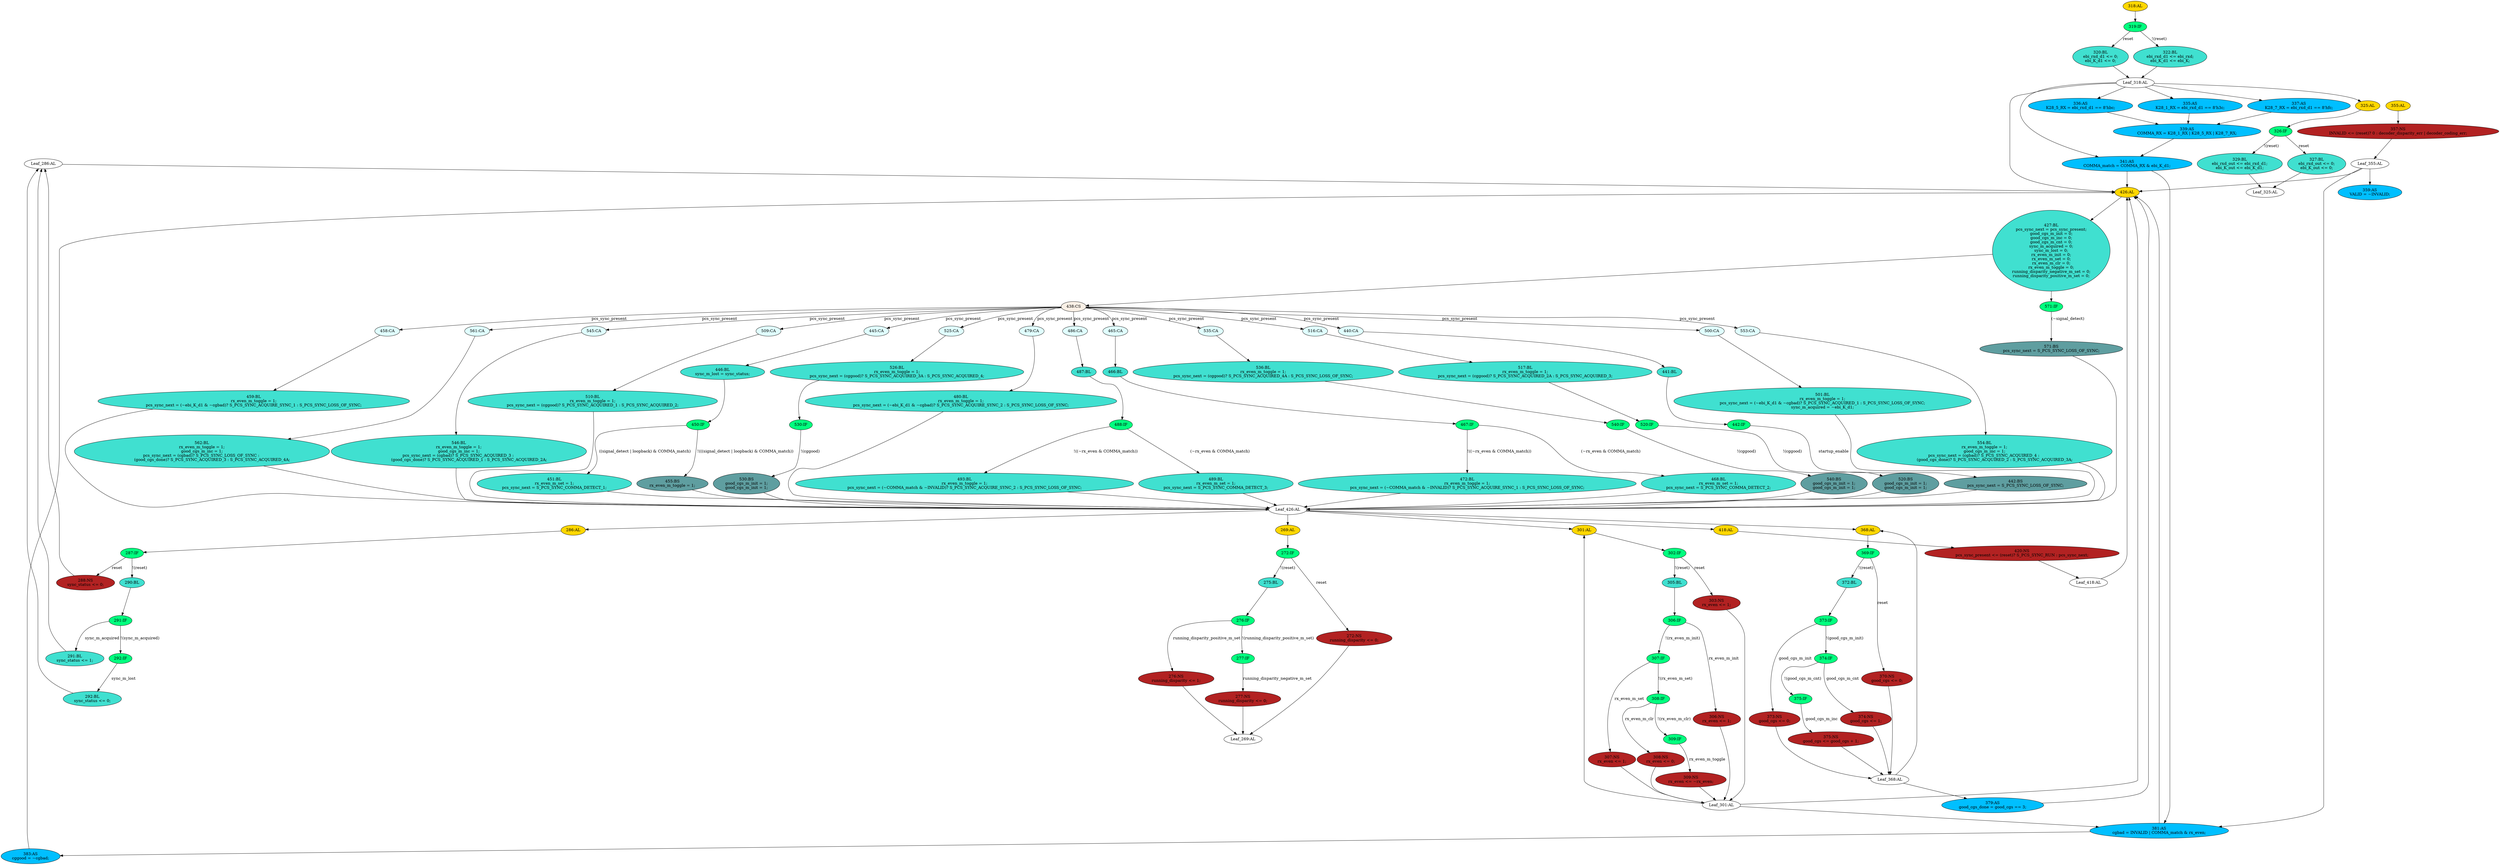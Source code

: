 strict digraph "compose( ,  )" {
	node [label="\N"];
	"Leaf_286:AL"	 [def_var="['sync_status']",
		label="Leaf_286:AL"];
	"426:AL"	 [ast="<pyverilog.vparser.ast.Always object at 0x7f271cffa110>",
		clk_sens=False,
		fillcolor=gold,
		label="426:AL",
		sens="['good_cgs_done', 'COMMA_match', 'S_PCS_SYNC_ACQUIRE_SYNC_2', 'S_PCS_SYNC_ACQUIRE_SYNC_1', 'cggood', 'sync_status', 'cgbad', 'S_\
PCS_SYNC_ACQUIRED_2', 'S_PCS_SYNC_ACQUIRED_3', 'INVALID', 'S_PCS_SYNC_ACQUIRED_4', 'pcs_sync_present', 'S_PCS_SYNC_ACQUIRED_2A', '\
S_PCS_SYNC_COMMA_DETECT_1', 'S_PCS_SYNC_COMMA_DETECT_2', 'S_PCS_SYNC_COMMA_DETECT_3', 'S_PCS_SYNC_ACQUIRED_1', 'S_PCS_SYNC_ACQUIRED_\
3A', 'S_PCS_SYNC_ACQUIRED_4A', 'S_PCS_SYNC_LOSS_OF_SYNC', 'ebi_K_d1']",
		statements="[]",
		style=filled,
		typ=Always,
		use_var="['good_cgs_done', 'cggood', 'sync_status', 'cgbad', 'rx_even', 'pcs_sync_present', 'S_PCS_SYNC_ACQUIRED_2A', 'ebi_K_d1', 'signal_\
detect', 'COMMA_match', 'S_PCS_SYNC_ACQUIRE_SYNC_2', 'S_PCS_SYNC_ACQUIRE_SYNC_1', 'loopback', 'startup_enable', 'INVALID', 'S_PCS_\
SYNC_ACQUIRED_3A', 'S_PCS_SYNC_LOSS_OF_SYNC', 'S_PCS_SYNC_ACQUIRED_4A', 'S_PCS_SYNC_COMMA_DETECT_1', 'S_PCS_SYNC_COMMA_DETECT_2', '\
S_PCS_SYNC_COMMA_DETECT_3', 'S_PCS_SYNC_ACQUIRED_1', 'S_PCS_SYNC_ACQUIRED_3', 'S_PCS_SYNC_ACQUIRED_2', 'S_PCS_SYNC_ACQUIRED_4']"];
	"Leaf_286:AL" -> "426:AL";
	"455:BS"	 [ast="<pyverilog.vparser.ast.BlockingSubstitution object at 0x7f271cff22d0>",
		fillcolor=cadetblue,
		label="455:BS
rx_even_m_toggle = 1;",
		statements="[<pyverilog.vparser.ast.BlockingSubstitution object at 0x7f271cff22d0>]",
		style=filled,
		typ=BlockingSubstitution];
	"Leaf_426:AL"	 [def_var="['rx_even_m_toggle', 'rx_even_m_clr', 'good_cgs_m_cnt', 'good_cgs_m_init', 'sync_m_lost', 'running_disparity_positive_m_set', 'good_\
cgs_m_inc', 'rx_even_m_set', 'pcs_sync_next', 'sync_m_acquired', 'rx_even_m_init', 'running_disparity_negative_m_set']",
		label="Leaf_426:AL"];
	"455:BS" -> "Leaf_426:AL"	 [cond="[]",
		lineno=None];
	"450:IF"	 [ast="<pyverilog.vparser.ast.IfStatement object at 0x7f271cff21d0>",
		fillcolor=springgreen,
		label="450:IF",
		statements="[]",
		style=filled,
		typ=IfStatement];
	"450:IF" -> "455:BS"	 [cond="['signal_detect', 'loopback', 'COMMA_match']",
		label="!(((signal_detect | loopback) & COMMA_match))",
		lineno=450];
	"451:BL"	 [ast="<pyverilog.vparser.ast.Block object at 0x7f271cffcf90>",
		fillcolor=turquoise,
		label="451:BL
rx_even_m_set = 1;
pcs_sync_next = S_PCS_SYNC_COMMA_DETECT_1;",
		statements="[<pyverilog.vparser.ast.BlockingSubstitution object at 0x7f271cffced0>, <pyverilog.vparser.ast.BlockingSubstitution object at 0x7f271cff2110>]",
		style=filled,
		typ=Block];
	"450:IF" -> "451:BL"	 [cond="['signal_detect', 'loopback', 'COMMA_match']",
		label="((signal_detect | loopback) & COMMA_match)",
		lineno=450];
	"287:IF"	 [ast="<pyverilog.vparser.ast.IfStatement object at 0x7f271d0502d0>",
		fillcolor=springgreen,
		label="287:IF",
		statements="[]",
		style=filled,
		typ=IfStatement];
	"288:NS"	 [ast="<pyverilog.vparser.ast.NonblockingSubstitution object at 0x7f271d050290>",
		fillcolor=firebrick,
		label="288:NS
sync_status <= 0;",
		statements="[<pyverilog.vparser.ast.NonblockingSubstitution object at 0x7f271d050290>]",
		style=filled,
		typ=NonblockingSubstitution];
	"287:IF" -> "288:NS"	 [cond="['reset']",
		label=reset,
		lineno=287];
	"290:BL"	 [ast="<pyverilog.vparser.ast.Block object at 0x7f271d050250>",
		fillcolor=turquoise,
		label="290:BL",
		statements="[]",
		style=filled,
		typ=Block];
	"287:IF" -> "290:BL"	 [cond="['reset']",
		label="!(reset)",
		lineno=287];
	"341:AS"	 [ast="<pyverilog.vparser.ast.Assign object at 0x7f271d42b110>",
		def_var="['COMMA_match']",
		fillcolor=deepskyblue,
		label="341:AS
COMMA_match = COMMA_RX & ebi_K_d1;",
		statements="[]",
		style=filled,
		typ=Assign,
		use_var="['COMMA_RX', 'ebi_K_d1']"];
	"381:AS"	 [ast="<pyverilog.vparser.ast.Assign object at 0x7f271d431990>",
		def_var="['cgbad']",
		fillcolor=deepskyblue,
		label="381:AS
cgbad = INVALID | COMMA_match & rx_even;",
		statements="[]",
		style=filled,
		typ=Assign,
		use_var="['INVALID', 'COMMA_match', 'rx_even']"];
	"341:AS" -> "381:AS";
	"341:AS" -> "426:AL";
	"479:CA"	 [ast="<pyverilog.vparser.ast.Case object at 0x7f271cffb490>",
		fillcolor=lightcyan,
		label="479:CA",
		statements="[]",
		style=filled,
		typ=Case];
	"480:BL"	 [ast="<pyverilog.vparser.ast.Block object at 0x7f271cffb750>",
		fillcolor=turquoise,
		label="480:BL
rx_even_m_toggle = 1;
pcs_sync_next = (~ebi_K_d1 & ~cgbad)? S_PCS_SYNC_ACQUIRE_SYNC_2 : S_PCS_SYNC_LOSS_OF_SYNC;",
		statements="[<pyverilog.vparser.ast.BlockingSubstitution object at 0x7f271cffb690>, <pyverilog.vparser.ast.BlockingSubstitution object at 0x7f271cffba50>]",
		style=filled,
		typ=Block];
	"479:CA" -> "480:BL"	 [cond="[]",
		lineno=None];
	"374:IF"	 [ast="<pyverilog.vparser.ast.IfStatement object at 0x7f271d431450>",
		fillcolor=springgreen,
		label="374:IF",
		statements="[]",
		style=filled,
		typ=IfStatement];
	"375:IF"	 [ast="<pyverilog.vparser.ast.IfStatement object at 0x7f271d431650>",
		fillcolor=springgreen,
		label="375:IF",
		statements="[]",
		style=filled,
		typ=IfStatement];
	"374:IF" -> "375:IF"	 [cond="['good_cgs_m_cnt']",
		label="!(good_cgs_m_cnt)",
		lineno=374];
	"374:NS"	 [ast="<pyverilog.vparser.ast.NonblockingSubstitution object at 0x7f271d431490>",
		fillcolor=firebrick,
		label="374:NS
good_cgs <= 1;",
		statements="[<pyverilog.vparser.ast.NonblockingSubstitution object at 0x7f271d431490>]",
		style=filled,
		typ=NonblockingSubstitution];
	"374:IF" -> "374:NS"	 [cond="['good_cgs_m_cnt']",
		label=good_cgs_m_cnt,
		lineno=374];
	"357:NS"	 [ast="<pyverilog.vparser.ast.NonblockingSubstitution object at 0x7f271d42b510>",
		fillcolor=firebrick,
		label="357:NS
INVALID <= (reset)? 0 : decoder_disparity_err | decoder_coding_err;",
		statements="[<pyverilog.vparser.ast.NonblockingSubstitution object at 0x7f271d42b510>]",
		style=filled,
		typ=NonblockingSubstitution];
	"Leaf_355:AL"	 [def_var="['INVALID']",
		label="Leaf_355:AL"];
	"357:NS" -> "Leaf_355:AL"	 [cond="[]",
		lineno=None];
	"465:CA"	 [ast="<pyverilog.vparser.ast.Case object at 0x7f271cff2950>",
		fillcolor=lightcyan,
		label="465:CA",
		statements="[]",
		style=filled,
		typ=Case];
	"466:BL"	 [ast="<pyverilog.vparser.ast.Block object at 0x7f271cff2990>",
		fillcolor=turquoise,
		label="466:BL",
		statements="[]",
		style=filled,
		typ=Block];
	"465:CA" -> "466:BL"	 [cond="[]",
		lineno=None];
	"307:NS"	 [ast="<pyverilog.vparser.ast.NonblockingSubstitution object at 0x7f271d055350>",
		fillcolor=firebrick,
		label="307:NS
rx_even <= 1;",
		statements="[<pyverilog.vparser.ast.NonblockingSubstitution object at 0x7f271d055350>]",
		style=filled,
		typ=NonblockingSubstitution];
	"Leaf_301:AL"	 [def_var="['rx_even']",
		label="Leaf_301:AL"];
	"307:NS" -> "Leaf_301:AL"	 [cond="[]",
		lineno=None];
	"535:CA"	 [ast="<pyverilog.vparser.ast.Case object at 0x7f271d0177d0>",
		fillcolor=lightcyan,
		label="535:CA",
		statements="[]",
		style=filled,
		typ=Case];
	"536:BL"	 [ast="<pyverilog.vparser.ast.Block object at 0x7f271d0179d0>",
		fillcolor=turquoise,
		label="536:BL
rx_even_m_toggle = 1;
pcs_sync_next = (cggood)? S_PCS_SYNC_ACQUIRED_4A : S_PCS_SYNC_LOSS_OF_SYNC;",
		statements="[<pyverilog.vparser.ast.BlockingSubstitution object at 0x7f271d017950>, <pyverilog.vparser.ast.BlockingSubstitution object at 0x7f271d017f10>]",
		style=filled,
		typ=Block];
	"535:CA" -> "536:BL"	 [cond="[]",
		lineno=None];
	"291:BL"	 [ast="<pyverilog.vparser.ast.Block object at 0x7f271d0504d0>",
		fillcolor=turquoise,
		label="291:BL
sync_status <= 1;",
		statements="[<pyverilog.vparser.ast.NonblockingSubstitution object at 0x7f271d0505d0>]",
		style=filled,
		typ=Block];
	"291:BL" -> "Leaf_286:AL"	 [cond="[]",
		lineno=None];
	"309:IF"	 [ast="<pyverilog.vparser.ast.IfStatement object at 0x7f271d0557d0>",
		fillcolor=springgreen,
		label="309:IF",
		statements="[]",
		style=filled,
		typ=IfStatement];
	"309:NS"	 [ast="<pyverilog.vparser.ast.NonblockingSubstitution object at 0x7f271d055910>",
		fillcolor=firebrick,
		label="309:NS
rx_even <= ~rx_even;",
		statements="[<pyverilog.vparser.ast.NonblockingSubstitution object at 0x7f271d055910>]",
		style=filled,
		typ=NonblockingSubstitution];
	"309:IF" -> "309:NS"	 [cond="['rx_even_m_toggle']",
		label=rx_even_m_toggle,
		lineno=309];
	"540:BS"	 [ast="<pyverilog.vparser.ast.BlockingSubstitution object at 0x7f271d017dd0>",
		fillcolor=cadetblue,
		label="540:BS
good_cgs_m_init = 1;
good_cgs_m_init = 1;",
		statements="[<pyverilog.vparser.ast.BlockingSubstitution object at 0x7f271d017dd0>, <pyverilog.vparser.ast.BlockingSubstitution object at 0x7f271d017dd0>]",
		style=filled,
		typ=BlockingSubstitution];
	"540:BS" -> "Leaf_426:AL"	 [cond="[]",
		lineno=None];
	"554:BL"	 [ast="<pyverilog.vparser.ast.Block object at 0x7f271d01ac50>",
		fillcolor=turquoise,
		label="554:BL
rx_even_m_toggle = 1;
good_cgs_m_inc = 1;
pcs_sync_next = (cgbad)? S_PCS_SYNC_ACQUIRED_4 : 
                (good_cgs_done)? \
S_PCS_SYNC_ACQUIRED_2 : S_PCS_SYNC_ACQUIRED_3A;",
		statements="[<pyverilog.vparser.ast.BlockingSubstitution object at 0x7f271d01aad0>, <pyverilog.vparser.ast.BlockingSubstitution object at 0x7f271d01ac90>, <\
pyverilog.vparser.ast.BlockingSubstitution object at 0x7f271d01af10>]",
		style=filled,
		typ=Block];
	"554:BL" -> "Leaf_426:AL"	 [cond="[]",
		lineno=None];
	"286:AL"	 [ast="<pyverilog.vparser.ast.Always object at 0x7f271d050150>",
		clk_sens=True,
		fillcolor=gold,
		label="286:AL",
		sens="['ck', 'reset']",
		statements="[]",
		style=filled,
		typ=Always,
		use_var="['reset', 'sync_m_acquired', 'sync_m_lost']"];
	"286:AL" -> "287:IF"	 [cond="[]",
		lineno=None];
	"308:NS"	 [ast="<pyverilog.vparser.ast.NonblockingSubstitution object at 0x7f271d055610>",
		fillcolor=firebrick,
		label="308:NS
rx_even <= 0;",
		statements="[<pyverilog.vparser.ast.NonblockingSubstitution object at 0x7f271d055610>]",
		style=filled,
		typ=NonblockingSubstitution];
	"308:NS" -> "Leaf_301:AL"	 [cond="[]",
		lineno=None];
	"375:NS"	 [ast="<pyverilog.vparser.ast.NonblockingSubstitution object at 0x7f271d4317d0>",
		fillcolor=firebrick,
		label="375:NS
good_cgs <= good_cgs + 1;",
		statements="[<pyverilog.vparser.ast.NonblockingSubstitution object at 0x7f271d4317d0>]",
		style=filled,
		typ=NonblockingSubstitution];
	"375:IF" -> "375:NS"	 [cond="['good_cgs_m_inc']",
		label=good_cgs_m_inc,
		lineno=375];
	"Leaf_301:AL" -> "381:AS";
	"301:AL"	 [ast="<pyverilog.vparser.ast.Always object at 0x7f271d050c10>",
		clk_sens=True,
		fillcolor=gold,
		label="301:AL",
		sens="['ck', 'reset']",
		statements="[]",
		style=filled,
		typ=Always,
		use_var="['reset', 'rx_even_m_toggle', 'rx_even_m_clr', 'rx_even_m_set', 'rx_even', 'rx_even_m_init']"];
	"Leaf_301:AL" -> "301:AL";
	"Leaf_301:AL" -> "426:AL";
	"305:BL"	 [ast="<pyverilog.vparser.ast.Block object at 0x7f271d050e10>",
		fillcolor=turquoise,
		label="305:BL",
		statements="[]",
		style=filled,
		typ=Block];
	"306:IF"	 [ast="<pyverilog.vparser.ast.IfStatement object at 0x7f271d055050>",
		fillcolor=springgreen,
		label="306:IF",
		statements="[]",
		style=filled,
		typ=IfStatement];
	"305:BL" -> "306:IF"	 [cond="[]",
		lineno=None];
	"335:AS"	 [ast="<pyverilog.vparser.ast.Assign object at 0x7f271d426950>",
		def_var="['K28_1_RX']",
		fillcolor=deepskyblue,
		label="335:AS
K28_1_RX = ebi_rxd_d1 == 8'h3c;",
		statements="[]",
		style=filled,
		typ=Assign,
		use_var="['ebi_rxd_d1']"];
	"339:AS"	 [ast="<pyverilog.vparser.ast.Assign object at 0x7f271d426e90>",
		def_var="['COMMA_RX']",
		fillcolor=deepskyblue,
		label="339:AS
COMMA_RX = K28_1_RX | K28_5_RX | K28_7_RX;",
		statements="[]",
		style=filled,
		typ=Assign,
		use_var="['K28_1_RX', 'K28_5_RX', 'K28_7_RX']"];
	"335:AS" -> "339:AS";
	"467:IF"	 [ast="<pyverilog.vparser.ast.IfStatement object at 0x7f271cff2e50>",
		fillcolor=springgreen,
		label="467:IF",
		statements="[]",
		style=filled,
		typ=IfStatement];
	"466:BL" -> "467:IF"	 [cond="[]",
		lineno=None];
	"379:AS"	 [ast="<pyverilog.vparser.ast.Assign object at 0x7f271d431510>",
		def_var="['good_cgs_done']",
		fillcolor=deepskyblue,
		label="379:AS
good_cgs_done = good_cgs == 3;",
		statements="[]",
		style=filled,
		typ=Assign,
		use_var="['good_cgs']"];
	"379:AS" -> "426:AL";
	"308:IF"	 [ast="<pyverilog.vparser.ast.IfStatement object at 0x7f271d0555d0>",
		fillcolor=springgreen,
		label="308:IF",
		statements="[]",
		style=filled,
		typ=IfStatement];
	"308:IF" -> "309:IF"	 [cond="['rx_even_m_clr']",
		label="!(rx_even_m_clr)",
		lineno=308];
	"308:IF" -> "308:NS"	 [cond="['rx_even_m_clr']",
		label=rx_even_m_clr,
		lineno=308];
	"501:BL"	 [ast="<pyverilog.vparser.ast.Block object at 0x7f271cfefd10>",
		fillcolor=turquoise,
		label="501:BL
rx_even_m_toggle = 1;
pcs_sync_next = (~ebi_K_d1 & ~cgbad)? S_PCS_SYNC_ACQUIRED_1 : S_PCS_SYNC_LOSS_OF_SYNC;
sync_m_acquired = ~\
ebi_K_d1;",
		statements="[<pyverilog.vparser.ast.BlockingSubstitution object at 0x7f271cfef910>, <pyverilog.vparser.ast.BlockingSubstitution object at 0x7f271cfefcd0>, <\
pyverilog.vparser.ast.BlockingSubstitution object at 0x7f271cfefed0>]",
		style=filled,
		typ=Block];
	"501:BL" -> "Leaf_426:AL"	 [cond="[]",
		lineno=None];
	"307:IF"	 [ast="<pyverilog.vparser.ast.IfStatement object at 0x7f271d055310>",
		fillcolor=springgreen,
		label="307:IF",
		statements="[]",
		style=filled,
		typ=IfStatement];
	"307:IF" -> "307:NS"	 [cond="['rx_even_m_set']",
		label=rx_even_m_set,
		lineno=307];
	"307:IF" -> "308:IF"	 [cond="['rx_even_m_set']",
		label="!(rx_even_m_set)",
		lineno=307];
	"516:CA"	 [ast="<pyverilog.vparser.ast.Case object at 0x7f271d005590>",
		fillcolor=lightcyan,
		label="516:CA",
		statements="[]",
		style=filled,
		typ=Case];
	"517:BL"	 [ast="<pyverilog.vparser.ast.Block object at 0x7f271d005790>",
		fillcolor=turquoise,
		label="517:BL
rx_even_m_toggle = 1;
pcs_sync_next = (cggood)? S_PCS_SYNC_ACQUIRED_2A : S_PCS_SYNC_ACQUIRED_3;",
		statements="[<pyverilog.vparser.ast.BlockingSubstitution object at 0x7f271d005710>, <pyverilog.vparser.ast.BlockingSubstitution object at 0x7f271d005cd0>]",
		style=filled,
		typ=Block];
	"516:CA" -> "517:BL"	 [cond="[]",
		lineno=None];
	"530:BS"	 [ast="<pyverilog.vparser.ast.BlockingSubstitution object at 0x7f271d0174d0>",
		fillcolor=cadetblue,
		label="530:BS
good_cgs_m_init = 1;
good_cgs_m_init = 1;",
		statements="[<pyverilog.vparser.ast.BlockingSubstitution object at 0x7f271d0174d0>, <pyverilog.vparser.ast.BlockingSubstitution object at 0x7f271d0174d0>]",
		style=filled,
		typ=BlockingSubstitution];
	"530:BS" -> "Leaf_426:AL"	 [cond="[]",
		lineno=None];
	"288:NS" -> "Leaf_286:AL"	 [cond="[]",
		lineno=None];
	"438:CS"	 [ast="<pyverilog.vparser.ast.CaseStatement object at 0x7f271d2fd150>",
		fillcolor=linen,
		label="438:CS",
		statements="[]",
		style=filled,
		typ=CaseStatement];
	"438:CS" -> "479:CA"	 [cond="['pcs_sync_present']",
		label=pcs_sync_present,
		lineno=438];
	"438:CS" -> "465:CA"	 [cond="['pcs_sync_present']",
		label=pcs_sync_present,
		lineno=438];
	"438:CS" -> "535:CA"	 [cond="['pcs_sync_present']",
		label=pcs_sync_present,
		lineno=438];
	"438:CS" -> "516:CA"	 [cond="['pcs_sync_present']",
		label=pcs_sync_present,
		lineno=438];
	"440:CA"	 [ast="<pyverilog.vparser.ast.Case object at 0x7f271cffc510>",
		fillcolor=lightcyan,
		label="440:CA",
		statements="[]",
		style=filled,
		typ=Case];
	"438:CS" -> "440:CA"	 [cond="['pcs_sync_present']",
		label=pcs_sync_present,
		lineno=438];
	"500:CA"	 [ast="<pyverilog.vparser.ast.Case object at 0x7f271cfef710>",
		fillcolor=lightcyan,
		label="500:CA",
		statements="[]",
		style=filled,
		typ=Case];
	"438:CS" -> "500:CA"	 [cond="['pcs_sync_present']",
		label=pcs_sync_present,
		lineno=438];
	"553:CA"	 [ast="<pyverilog.vparser.ast.Case object at 0x7f271d01a950>",
		fillcolor=lightcyan,
		label="553:CA",
		statements="[]",
		style=filled,
		typ=Case];
	"438:CS" -> "553:CA"	 [cond="['pcs_sync_present']",
		label=pcs_sync_present,
		lineno=438];
	"486:CA"	 [ast="<pyverilog.vparser.ast.Case object at 0x7f271cffbb90>",
		fillcolor=lightcyan,
		label="486:CA",
		statements="[]",
		style=filled,
		typ=Case];
	"438:CS" -> "486:CA"	 [cond="['pcs_sync_present']",
		label=pcs_sync_present,
		lineno=438];
	"458:CA"	 [ast="<pyverilog.vparser.ast.Case object at 0x7f271cff2290>",
		fillcolor=lightcyan,
		label="458:CA",
		statements="[]",
		style=filled,
		typ=Case];
	"438:CS" -> "458:CA"	 [cond="['pcs_sync_present']",
		label=pcs_sync_present,
		lineno=438];
	"561:CA"	 [ast="<pyverilog.vparser.ast.Case object at 0x7f271d2fd1d0>",
		fillcolor=lightcyan,
		label="561:CA",
		statements="[]",
		style=filled,
		typ=Case];
	"438:CS" -> "561:CA"	 [cond="['pcs_sync_present']",
		label=pcs_sync_present,
		lineno=438];
	"545:CA"	 [ast="<pyverilog.vparser.ast.Case object at 0x7f271d01a110>",
		fillcolor=lightcyan,
		label="545:CA",
		statements="[]",
		style=filled,
		typ=Case];
	"438:CS" -> "545:CA"	 [cond="['pcs_sync_present']",
		label=pcs_sync_present,
		lineno=438];
	"509:CA"	 [ast="<pyverilog.vparser.ast.Case object at 0x7f271cfeffd0>",
		fillcolor=lightcyan,
		label="509:CA",
		statements="[]",
		style=filled,
		typ=Case];
	"438:CS" -> "509:CA"	 [cond="['pcs_sync_present']",
		label=pcs_sync_present,
		lineno=438];
	"445:CA"	 [ast="<pyverilog.vparser.ast.Case object at 0x7f271cffc950>",
		fillcolor=lightcyan,
		label="445:CA",
		statements="[]",
		style=filled,
		typ=Case];
	"438:CS" -> "445:CA"	 [cond="['pcs_sync_present']",
		label=pcs_sync_present,
		lineno=438];
	"525:CA"	 [ast="<pyverilog.vparser.ast.Case object at 0x7f271d005e90>",
		fillcolor=lightcyan,
		label="525:CA",
		statements="[]",
		style=filled,
		typ=Case];
	"438:CS" -> "525:CA"	 [cond="['pcs_sync_present']",
		label=pcs_sync_present,
		lineno=438];
	"276:IF"	 [ast="<pyverilog.vparser.ast.IfStatement object at 0x7f271f1d4ad0>",
		fillcolor=springgreen,
		label="276:IF",
		statements="[]",
		style=filled,
		typ=IfStatement];
	"277:IF"	 [ast="<pyverilog.vparser.ast.IfStatement object at 0x7f271d724f50>",
		fillcolor=springgreen,
		label="277:IF",
		statements="[]",
		style=filled,
		typ=IfStatement];
	"276:IF" -> "277:IF"	 [cond="['running_disparity_positive_m_set']",
		label="!(running_disparity_positive_m_set)",
		lineno=276];
	"276:NS"	 [ast="<pyverilog.vparser.ast.NonblockingSubstitution object at 0x7f271f8a2f50>",
		fillcolor=firebrick,
		label="276:NS
running_disparity <= 1;",
		statements="[<pyverilog.vparser.ast.NonblockingSubstitution object at 0x7f271f8a2f50>]",
		style=filled,
		typ=NonblockingSubstitution];
	"276:IF" -> "276:NS"	 [cond="['running_disparity_positive_m_set']",
		label=running_disparity_positive_m_set,
		lineno=276];
	"292:IF"	 [ast="<pyverilog.vparser.ast.IfStatement object at 0x7f271d050710>",
		fillcolor=springgreen,
		label="292:IF",
		statements="[]",
		style=filled,
		typ=IfStatement];
	"292:BL"	 [ast="<pyverilog.vparser.ast.Block object at 0x7f271d050790>",
		fillcolor=turquoise,
		label="292:BL
sync_status <= 0;",
		statements="[<pyverilog.vparser.ast.NonblockingSubstitution object at 0x7f271d050890>]",
		style=filled,
		typ=Block];
	"292:IF" -> "292:BL"	 [cond="['sync_m_lost']",
		label=sync_m_lost,
		lineno=292];
	"Leaf_325:AL"	 [def_var="['ebi_K_out', 'ebi_rxd_out']",
		label="Leaf_325:AL"];
	"329:BL"	 [ast="<pyverilog.vparser.ast.Block object at 0x7f271d426690>",
		fillcolor=turquoise,
		label="329:BL
ebi_rxd_out <= ebi_rxd_d1;
ebi_K_out <= ebi_K_d1;",
		statements="[<pyverilog.vparser.ast.NonblockingSubstitution object at 0x7f271d4266d0>, <pyverilog.vparser.ast.NonblockingSubstitution object \
at 0x7f271d426810>]",
		style=filled,
		typ=Block];
	"329:BL" -> "Leaf_325:AL"	 [cond="[]",
		lineno=None];
	"320:BL"	 [ast="<pyverilog.vparser.ast.Block object at 0x7f271d055bd0>",
		fillcolor=turquoise,
		label="320:BL
ebi_rxd_d1 <= 0;
ebi_K_d1 <= 0;",
		statements="[<pyverilog.vparser.ast.NonblockingSubstitution object at 0x7f271d055c10>, <pyverilog.vparser.ast.NonblockingSubstitution object \
at 0x7f271d055d50>]",
		style=filled,
		typ=Block];
	"Leaf_318:AL"	 [def_var="['ebi_rxd_d1', 'ebi_K_d1']",
		label="Leaf_318:AL"];
	"320:BL" -> "Leaf_318:AL"	 [cond="[]",
		lineno=None];
	"441:BL"	 [ast="<pyverilog.vparser.ast.Block object at 0x7f271cffc4d0>",
		fillcolor=turquoise,
		label="441:BL",
		statements="[]",
		style=filled,
		typ=Block];
	"440:CA" -> "441:BL"	 [cond="[]",
		lineno=None];
	"562:BL"	 [ast="<pyverilog.vparser.ast.Block object at 0x7f271d2fd4d0>",
		fillcolor=turquoise,
		label="562:BL
rx_even_m_toggle = 1;
good_cgs_m_inc = 1;
pcs_sync_next = (cgbad)? S_PCS_SYNC_LOSS_OF_SYNC : 
                (good_cgs_done)? \
S_PCS_SYNC_ACQUIRED_3 : S_PCS_SYNC_ACQUIRED_4A;",
		statements="[<pyverilog.vparser.ast.BlockingSubstitution object at 0x7f271d2fd350>, <pyverilog.vparser.ast.BlockingSubstitution object at 0x7f271d2fd510>, <\
pyverilog.vparser.ast.BlockingSubstitution object at 0x7f271d2fd790>]",
		style=filled,
		typ=Block];
	"562:BL" -> "Leaf_426:AL"	 [cond="[]",
		lineno=None];
	"318:AL"	 [ast="<pyverilog.vparser.ast.Always object at 0x7f271d055a90>",
		clk_sens=True,
		fillcolor=gold,
		label="318:AL",
		sens="['ck', 'reset']",
		statements="[]",
		style=filled,
		typ=Always,
		use_var="['reset', 'ebi_K', 'ebi_rxd']"];
	"319:IF"	 [ast="<pyverilog.vparser.ast.IfStatement object at 0x7f271d055d10>",
		fillcolor=springgreen,
		label="319:IF",
		statements="[]",
		style=filled,
		typ=IfStatement];
	"318:AL" -> "319:IF"	 [cond="[]",
		lineno=None];
	"489:BL"	 [ast="<pyverilog.vparser.ast.Block object at 0x7f271cffbfd0>",
		fillcolor=turquoise,
		label="489:BL
rx_even_m_set = 1;
pcs_sync_next = S_PCS_SYNC_COMMA_DETECT_3;",
		statements="[<pyverilog.vparser.ast.BlockingSubstitution object at 0x7f271cffbf10>, <pyverilog.vparser.ast.BlockingSubstitution object at 0x7f271cfef150>]",
		style=filled,
		typ=Block];
	"489:BL" -> "Leaf_426:AL"	 [cond="[]",
		lineno=None];
	"442:IF"	 [ast="<pyverilog.vparser.ast.IfStatement object at 0x7f271cffc6d0>",
		fillcolor=springgreen,
		label="442:IF",
		statements="[]",
		style=filled,
		typ=IfStatement];
	"442:BS"	 [ast="<pyverilog.vparser.ast.BlockingSubstitution object at 0x7f271cffc810>",
		fillcolor=cadetblue,
		label="442:BS
pcs_sync_next = S_PCS_SYNC_LOSS_OF_SYNC;",
		statements="[<pyverilog.vparser.ast.BlockingSubstitution object at 0x7f271cffc810>]",
		style=filled,
		typ=BlockingSubstitution];
	"442:IF" -> "442:BS"	 [cond="['startup_enable']",
		label=startup_enable,
		lineno=442];
	"369:IF"	 [ast="<pyverilog.vparser.ast.IfStatement object at 0x7f271d42bed0>",
		fillcolor=springgreen,
		label="369:IF",
		statements="[]",
		style=filled,
		typ=IfStatement];
	"372:BL"	 [ast="<pyverilog.vparser.ast.Block object at 0x7f271d42bf50>",
		fillcolor=turquoise,
		label="372:BL",
		statements="[]",
		style=filled,
		typ=Block];
	"369:IF" -> "372:BL"	 [cond="['reset']",
		label="!(reset)",
		lineno=369];
	"370:NS"	 [ast="<pyverilog.vparser.ast.NonblockingSubstitution object at 0x7f271d42be90>",
		fillcolor=firebrick,
		label="370:NS
good_cgs <= 0;",
		statements="[<pyverilog.vparser.ast.NonblockingSubstitution object at 0x7f271d42be90>]",
		style=filled,
		typ=NonblockingSubstitution];
	"369:IF" -> "370:NS"	 [cond="['reset']",
		label=reset,
		lineno=369];
	"337:AS"	 [ast="<pyverilog.vparser.ast.Assign object at 0x7f271d426cd0>",
		def_var="['K28_7_RX']",
		fillcolor=deepskyblue,
		label="337:AS
K28_7_RX = ebi_rxd_d1 == 8'hfc;",
		statements="[]",
		style=filled,
		typ=Assign,
		use_var="['ebi_rxd_d1']"];
	"337:AS" -> "339:AS";
	"275:BL"	 [ast="<pyverilog.vparser.ast.Block object at 0x7f271d443c90>",
		fillcolor=turquoise,
		label="275:BL",
		statements="[]",
		style=filled,
		typ=Block];
	"275:BL" -> "276:IF"	 [cond="[]",
		lineno=None];
	"269:AL"	 [ast="<pyverilog.vparser.ast.Always object at 0x7f271d45b7d0>",
		clk_sens=True,
		fillcolor=gold,
		label="269:AL",
		sens="['ck', 'reset']",
		statements="[]",
		style=filled,
		typ=Always,
		use_var="['reset', 'running_disparity_positive_m_set', 'running_disparity_negative_m_set']"];
	"272:IF"	 [ast="<pyverilog.vparser.ast.IfStatement object at 0x7f271d2eff50>",
		fillcolor=springgreen,
		label="272:IF",
		statements="[]",
		style=filled,
		typ=IfStatement];
	"269:AL" -> "272:IF"	 [cond="[]",
		lineno=None];
	"571:IF"	 [ast="<pyverilog.vparser.ast.IfStatement object at 0x7f271d2fda90>",
		fillcolor=springgreen,
		label="571:IF",
		statements="[]",
		style=filled,
		typ=IfStatement];
	"571:BS"	 [ast="<pyverilog.vparser.ast.BlockingSubstitution object at 0x7f271d2fdbd0>",
		fillcolor=cadetblue,
		label="571:BS
pcs_sync_next = S_PCS_SYNC_LOSS_OF_SYNC;",
		statements="[<pyverilog.vparser.ast.BlockingSubstitution object at 0x7f271d2fdbd0>]",
		style=filled,
		typ=BlockingSubstitution];
	"571:IF" -> "571:BS"	 [cond="['signal_detect']",
		label="(~signal_detect)",
		lineno=571];
	"451:BL" -> "Leaf_426:AL"	 [cond="[]",
		lineno=None];
	"472:BL"	 [ast="<pyverilog.vparser.ast.Block object at 0x7f271cffb090>",
		fillcolor=turquoise,
		label="472:BL
rx_even_m_toggle = 1;
pcs_sync_next = (~COMMA_match & ~INVALID)? S_PCS_SYNC_ACQUIRE_SYNC_1 : S_PCS_SYNC_LOSS_OF_SYNC;",
		statements="[<pyverilog.vparser.ast.BlockingSubstitution object at 0x7f271cffb0d0>, <pyverilog.vparser.ast.BlockingSubstitution object at 0x7f271cffb450>]",
		style=filled,
		typ=Block];
	"472:BL" -> "Leaf_426:AL"	 [cond="[]",
		lineno=None];
	"Leaf_368:AL"	 [def_var="['good_cgs']",
		label="Leaf_368:AL"];
	"375:NS" -> "Leaf_368:AL"	 [cond="[]",
		lineno=None];
	"493:BL"	 [ast="<pyverilog.vparser.ast.Block object at 0x7f271cfef310>",
		fillcolor=turquoise,
		label="493:BL
rx_even_m_toggle = 1;
pcs_sync_next = (~COMMA_match & ~INVALID)? S_PCS_SYNC_ACQUIRE_SYNC_2 : S_PCS_SYNC_LOSS_OF_SYNC;",
		statements="[<pyverilog.vparser.ast.BlockingSubstitution object at 0x7f271cfef350>, <pyverilog.vparser.ast.BlockingSubstitution object at 0x7f271cfef6d0>]",
		style=filled,
		typ=Block];
	"493:BL" -> "Leaf_426:AL"	 [cond="[]",
		lineno=None];
	"540:IF"	 [ast="<pyverilog.vparser.ast.IfStatement object at 0x7f271d017cd0>",
		fillcolor=springgreen,
		label="540:IF",
		statements="[]",
		style=filled,
		typ=IfStatement];
	"540:IF" -> "540:BS"	 [cond="['cggood']",
		label="!(cggood)",
		lineno=540];
	"306:IF" -> "307:IF"	 [cond="['rx_even_m_init']",
		label="!(rx_even_m_init)",
		lineno=306];
	"306:NS"	 [ast="<pyverilog.vparser.ast.NonblockingSubstitution object at 0x7f271d055090>",
		fillcolor=firebrick,
		label="306:NS
rx_even <= 1;",
		statements="[<pyverilog.vparser.ast.NonblockingSubstitution object at 0x7f271d055090>]",
		style=filled,
		typ=NonblockingSubstitution];
	"306:IF" -> "306:NS"	 [cond="['rx_even_m_init']",
		label=rx_even_m_init,
		lineno=306];
	"Leaf_426:AL" -> "286:AL";
	"Leaf_426:AL" -> "269:AL";
	"418:AL"	 [ast="<pyverilog.vparser.ast.Always object at 0x7f271cff7c10>",
		clk_sens=True,
		fillcolor=gold,
		label="418:AL",
		sens="['ck', 'reset']",
		statements="[]",
		style=filled,
		typ=Always,
		use_var="['reset', 'pcs_sync_next', 'S_PCS_SYNC_RUN']"];
	"Leaf_426:AL" -> "418:AL";
	"368:AL"	 [ast="<pyverilog.vparser.ast.Always object at 0x7f271d42bd50>",
		clk_sens=True,
		fillcolor=gold,
		label="368:AL",
		sens="['ck', 'reset']",
		statements="[]",
		style=filled,
		typ=Always,
		use_var="['reset', 'good_cgs_m_cnt', 'good_cgs_m_init', 'good_cgs', 'good_cgs_m_inc']"];
	"Leaf_426:AL" -> "368:AL";
	"Leaf_426:AL" -> "301:AL";
	"336:AS"	 [ast="<pyverilog.vparser.ast.Assign object at 0x7f271d426b10>",
		def_var="['K28_5_RX']",
		fillcolor=deepskyblue,
		label="336:AS
K28_5_RX = ebi_rxd_d1 == 8'hbc;",
		statements="[]",
		style=filled,
		typ=Assign,
		use_var="['ebi_rxd_d1']"];
	"336:AS" -> "339:AS";
	"520:IF"	 [ast="<pyverilog.vparser.ast.IfStatement object at 0x7f271d005a90>",
		fillcolor=springgreen,
		label="520:IF",
		statements="[]",
		style=filled,
		typ=IfStatement];
	"517:BL" -> "520:IF"	 [cond="[]",
		lineno=None];
	"520:BS"	 [ast="<pyverilog.vparser.ast.BlockingSubstitution object at 0x7f271d005b90>",
		fillcolor=cadetblue,
		label="520:BS
good_cgs_m_init = 1;
good_cgs_m_init = 1;",
		statements="[<pyverilog.vparser.ast.BlockingSubstitution object at 0x7f271d005b90>, <pyverilog.vparser.ast.BlockingSubstitution object at 0x7f271d005b90>]",
		style=filled,
		typ=BlockingSubstitution];
	"520:IF" -> "520:BS"	 [cond="['cggood']",
		label="!(cggood)",
		lineno=520];
	"272:NS"	 [ast="<pyverilog.vparser.ast.NonblockingSubstitution object at 0x7f271d4434d0>",
		fillcolor=firebrick,
		label="272:NS
running_disparity <= 0;",
		statements="[<pyverilog.vparser.ast.NonblockingSubstitution object at 0x7f271d4434d0>]",
		style=filled,
		typ=NonblockingSubstitution];
	"Leaf_269:AL"	 [def_var="['running_disparity']",
		label="Leaf_269:AL"];
	"272:NS" -> "Leaf_269:AL"	 [cond="[]",
		lineno=None];
	"500:CA" -> "501:BL"	 [cond="[]",
		lineno=None];
	"373:IF"	 [ast="<pyverilog.vparser.ast.IfStatement object at 0x7f271d431190>",
		fillcolor=springgreen,
		label="373:IF",
		statements="[]",
		style=filled,
		typ=IfStatement];
	"373:IF" -> "374:IF"	 [cond="['good_cgs_m_init']",
		label="!(good_cgs_m_init)",
		lineno=373];
	"373:NS"	 [ast="<pyverilog.vparser.ast.NonblockingSubstitution object at 0x7f271d4311d0>",
		fillcolor=firebrick,
		label="373:NS
good_cgs <= 0;",
		statements="[<pyverilog.vparser.ast.NonblockingSubstitution object at 0x7f271d4311d0>]",
		style=filled,
		typ=NonblockingSubstitution];
	"373:IF" -> "373:NS"	 [cond="['good_cgs_m_init']",
		label=good_cgs_m_init,
		lineno=373];
	"Leaf_355:AL" -> "381:AS";
	"359:AS"	 [ast="<pyverilog.vparser.ast.Assign object at 0x7f271d42b7d0>",
		def_var="['VALID']",
		fillcolor=deepskyblue,
		label="359:AS
VALID = ~INVALID;",
		statements="[]",
		style=filled,
		typ=Assign,
		use_var="['INVALID']"];
	"Leaf_355:AL" -> "359:AS";
	"Leaf_355:AL" -> "426:AL";
	"420:NS"	 [ast="<pyverilog.vparser.ast.NonblockingSubstitution object at 0x7f271cff7f90>",
		fillcolor=firebrick,
		label="420:NS
pcs_sync_present <= (reset)? S_PCS_SYNC_RUN : pcs_sync_next;",
		statements="[<pyverilog.vparser.ast.NonblockingSubstitution object at 0x7f271cff7f90>]",
		style=filled,
		typ=NonblockingSubstitution];
	"418:AL" -> "420:NS"	 [cond="[]",
		lineno=None];
	"459:BL"	 [ast="<pyverilog.vparser.ast.Block object at 0x7f271cff2450>",
		fillcolor=turquoise,
		label="459:BL
rx_even_m_toggle = 1;
pcs_sync_next = (~ebi_K_d1 & ~cgbad)? S_PCS_SYNC_ACQUIRE_SYNC_1 : S_PCS_SYNC_LOSS_OF_SYNC;",
		statements="[<pyverilog.vparser.ast.BlockingSubstitution object at 0x7f271cff2490>, <pyverilog.vparser.ast.BlockingSubstitution object at 0x7f271cff2810>]",
		style=filled,
		typ=Block];
	"459:BL" -> "Leaf_426:AL"	 [cond="[]",
		lineno=None];
	"383:AS"	 [ast="<pyverilog.vparser.ast.Assign object at 0x7f271d431b10>",
		def_var="['cggood']",
		fillcolor=deepskyblue,
		label="383:AS
cggood = ~cgbad;",
		statements="[]",
		style=filled,
		typ=Assign,
		use_var="['cgbad']"];
	"381:AS" -> "383:AS";
	"381:AS" -> "426:AL";
	"553:CA" -> "554:BL"	 [cond="[]",
		lineno=None];
	"Leaf_418:AL"	 [def_var="['pcs_sync_present']",
		label="Leaf_418:AL"];
	"420:NS" -> "Leaf_418:AL"	 [cond="[]",
		lineno=None];
	"372:BL" -> "373:IF"	 [cond="[]",
		lineno=None];
	"322:BL"	 [ast="<pyverilog.vparser.ast.Block object at 0x7f271d055ed0>",
		fillcolor=turquoise,
		label="322:BL
ebi_rxd_d1 <= ebi_rxd;
ebi_K_d1 <= ebi_K;",
		statements="[<pyverilog.vparser.ast.NonblockingSubstitution object at 0x7f271d055f10>, <pyverilog.vparser.ast.NonblockingSubstitution object \
at 0x7f271d426090>]",
		style=filled,
		typ=Block];
	"322:BL" -> "Leaf_318:AL"	 [cond="[]",
		lineno=None];
	"Leaf_418:AL" -> "426:AL";
	"480:BL" -> "Leaf_426:AL"	 [cond="[]",
		lineno=None];
	"487:BL"	 [ast="<pyverilog.vparser.ast.Block object at 0x7f271cffbbd0>",
		fillcolor=turquoise,
		label="487:BL",
		statements="[]",
		style=filled,
		typ=Block];
	"486:CA" -> "487:BL"	 [cond="[]",
		lineno=None];
	"306:NS" -> "Leaf_301:AL"	 [cond="[]",
		lineno=None];
	"442:BS" -> "Leaf_426:AL"	 [cond="[]",
		lineno=None];
	"373:NS" -> "Leaf_368:AL"	 [cond="[]",
		lineno=None];
	"355:AL"	 [ast="<pyverilog.vparser.ast.Always object at 0x7f271d42b210>",
		clk_sens=True,
		fillcolor=gold,
		label="355:AL",
		sens="['ck', 'reset']",
		statements="[]",
		style=filled,
		typ=Always,
		use_var="['reset', 'decoder_disparity_err', 'decoder_coding_err']"];
	"355:AL" -> "357:NS"	 [cond="[]",
		lineno=None];
	"427:BL"	 [ast="<pyverilog.vparser.ast.Block object at 0x7f271cffc290>",
		fillcolor=turquoise,
		label="427:BL
pcs_sync_next = pcs_sync_present;
good_cgs_m_init = 0;
good_cgs_m_inc = 0;
good_cgs_m_cnt = 0;
sync_m_acquired = 0;
sync_\
m_lost = 0;
rx_even_m_init = 0;
rx_even_m_set = 0;
rx_even_m_clr = 0;
rx_even_m_toggle = 0;
running_disparity_negative_m_set = 0;
\
running_disparity_positive_m_set = 0;",
		statements="[<pyverilog.vparser.ast.BlockingSubstitution object at 0x7f271cffa2d0>, <pyverilog.vparser.ast.BlockingSubstitution object at 0x7f271cffa450>, <\
pyverilog.vparser.ast.BlockingSubstitution object at 0x7f271cffa5d0>, <pyverilog.vparser.ast.BlockingSubstitution object at 0x7f271cffa750>, <\
pyverilog.vparser.ast.BlockingSubstitution object at 0x7f271cffa8d0>, <pyverilog.vparser.ast.BlockingSubstitution object at 0x7f271cffaa10>, <\
pyverilog.vparser.ast.BlockingSubstitution object at 0x7f271cffab90>, <pyverilog.vparser.ast.BlockingSubstitution object at 0x7f271cffad10>, <\
pyverilog.vparser.ast.BlockingSubstitution object at 0x7f271cffae90>, <pyverilog.vparser.ast.BlockingSubstitution object at 0x7f271cffc050>, <\
pyverilog.vparser.ast.BlockingSubstitution object at 0x7f271cffc190>, <pyverilog.vparser.ast.BlockingSubstitution object at 0x7f271cffc2d0>]",
		style=filled,
		typ=Block];
	"427:BL" -> "438:CS"	 [cond="[]",
		lineno=None];
	"427:BL" -> "571:IF"	 [cond="[]",
		lineno=None];
	"441:BL" -> "442:IF"	 [cond="[]",
		lineno=None];
	"339:AS" -> "341:AS";
	"368:AL" -> "369:IF"	 [cond="[]",
		lineno=None];
	"277:NS"	 [ast="<pyverilog.vparser.ast.NonblockingSubstitution object at 0x7f271d724a10>",
		fillcolor=firebrick,
		label="277:NS
running_disparity <= 0;",
		statements="[<pyverilog.vparser.ast.NonblockingSubstitution object at 0x7f271d724a10>]",
		style=filled,
		typ=NonblockingSubstitution];
	"277:NS" -> "Leaf_269:AL"	 [cond="[]",
		lineno=None];
	"370:NS" -> "Leaf_368:AL"	 [cond="[]",
		lineno=None];
	"520:BS" -> "Leaf_426:AL"	 [cond="[]",
		lineno=None];
	"458:CA" -> "459:BL"	 [cond="[]",
		lineno=None];
	"561:CA" -> "562:BL"	 [cond="[]",
		lineno=None];
	"302:IF"	 [ast="<pyverilog.vparser.ast.IfStatement object at 0x7f271d050d90>",
		fillcolor=springgreen,
		label="302:IF",
		statements="[]",
		style=filled,
		typ=IfStatement];
	"301:AL" -> "302:IF"	 [cond="[]",
		lineno=None];
	"488:IF"	 [ast="<pyverilog.vparser.ast.IfStatement object at 0x7f271cfef110>",
		fillcolor=springgreen,
		label="488:IF",
		statements="[]",
		style=filled,
		typ=IfStatement];
	"488:IF" -> "489:BL"	 [cond="['rx_even', 'COMMA_match']",
		label="(~rx_even & COMMA_match)",
		lineno=488];
	"488:IF" -> "493:BL"	 [cond="['rx_even', 'COMMA_match']",
		label="!((~rx_even & COMMA_match))",
		lineno=488];
	"327:BL"	 [ast="<pyverilog.vparser.ast.Block object at 0x7f271d426390>",
		fillcolor=turquoise,
		label="327:BL
ebi_rxd_out <= 0;
ebi_K_out <= 0;",
		statements="[<pyverilog.vparser.ast.NonblockingSubstitution object at 0x7f271d4263d0>, <pyverilog.vparser.ast.NonblockingSubstitution object \
at 0x7f271d426510>]",
		style=filled,
		typ=Block];
	"327:BL" -> "Leaf_325:AL"	 [cond="[]",
		lineno=None];
	"536:BL" -> "540:IF"	 [cond="[]",
		lineno=None];
	"291:IF"	 [ast="<pyverilog.vparser.ast.IfStatement object at 0x7f271d050610>",
		fillcolor=springgreen,
		label="291:IF",
		statements="[]",
		style=filled,
		typ=IfStatement];
	"290:BL" -> "291:IF"	 [cond="[]",
		lineno=None];
	"277:IF" -> "277:NS"	 [cond="['running_disparity_negative_m_set']",
		label=running_disparity_negative_m_set,
		lineno=277];
	"291:IF" -> "291:BL"	 [cond="['sync_m_acquired']",
		label=sync_m_acquired,
		lineno=291];
	"291:IF" -> "292:IF"	 [cond="['sync_m_acquired']",
		label="!(sync_m_acquired)",
		lineno=291];
	"446:BL"	 [ast="<pyverilog.vparser.ast.Block object at 0x7f271cffcad0>",
		fillcolor=turquoise,
		label="446:BL
sync_m_lost = sync_status;",
		statements="[<pyverilog.vparser.ast.BlockingSubstitution object at 0x7f271cffca90>]",
		style=filled,
		typ=Block];
	"446:BL" -> "450:IF"	 [cond="[]",
		lineno=None];
	"546:BL"	 [ast="<pyverilog.vparser.ast.Block object at 0x7f271d01a410>",
		fillcolor=turquoise,
		label="546:BL
rx_even_m_toggle = 1;
good_cgs_m_inc = 1;
pcs_sync_next = (cgbad)? S_PCS_SYNC_ACQUIRED_3 : 
                (good_cgs_done)? \
S_PCS_SYNC_ACQUIRED_1 : S_PCS_SYNC_ACQUIRED_2A;",
		statements="[<pyverilog.vparser.ast.BlockingSubstitution object at 0x7f271d01a290>, <pyverilog.vparser.ast.BlockingSubstitution object at 0x7f271d01a450>, <\
pyverilog.vparser.ast.BlockingSubstitution object at 0x7f271d01a6d0>]",
		style=filled,
		typ=Block];
	"545:CA" -> "546:BL"	 [cond="[]",
		lineno=None];
	"326:IF"	 [ast="<pyverilog.vparser.ast.IfStatement object at 0x7f271d4264d0>",
		fillcolor=springgreen,
		label="326:IF",
		statements="[]",
		style=filled,
		typ=IfStatement];
	"326:IF" -> "329:BL"	 [cond="['reset']",
		label="!(reset)",
		lineno=326];
	"326:IF" -> "327:BL"	 [cond="['reset']",
		label=reset,
		lineno=326];
	"467:IF" -> "472:BL"	 [cond="['rx_even', 'COMMA_match']",
		label="!((~rx_even & COMMA_match))",
		lineno=467];
	"468:BL"	 [ast="<pyverilog.vparser.ast.Block object at 0x7f271cff2c90>",
		fillcolor=turquoise,
		label="468:BL
rx_even_m_set = 1;
pcs_sync_next = S_PCS_SYNC_COMMA_DETECT_2;",
		statements="[<pyverilog.vparser.ast.BlockingSubstitution object at 0x7f271cff2cd0>, <pyverilog.vparser.ast.BlockingSubstitution object at 0x7f271cff2e90>]",
		style=filled,
		typ=Block];
	"467:IF" -> "468:BL"	 [cond="['rx_even', 'COMMA_match']",
		label="(~rx_even & COMMA_match)",
		lineno=467];
	"Leaf_368:AL" -> "379:AS";
	"Leaf_368:AL" -> "368:AL";
	"325:AL"	 [ast="<pyverilog.vparser.ast.Always object at 0x7f271d426250>",
		clk_sens=True,
		fillcolor=gold,
		label="325:AL",
		sens="['ck', 'reset']",
		statements="[]",
		style=filled,
		typ=Always,
		use_var="['reset', 'ebi_rxd_d1', 'ebi_K_d1']"];
	"325:AL" -> "326:IF"	 [cond="[]",
		lineno=None];
	"510:BL"	 [ast="<pyverilog.vparser.ast.Block object at 0x7f271d005250>",
		fillcolor=turquoise,
		label="510:BL
rx_even_m_toggle = 1;
pcs_sync_next = (cggood)? S_PCS_SYNC_ACQUIRED_1 : S_PCS_SYNC_ACQUIRED_2;",
		statements="[<pyverilog.vparser.ast.BlockingSubstitution object at 0x7f271d005190>, <pyverilog.vparser.ast.BlockingSubstitution object at 0x7f271d0053d0>]",
		style=filled,
		typ=Block];
	"509:CA" -> "510:BL"	 [cond="[]",
		lineno=None];
	"526:BL"	 [ast="<pyverilog.vparser.ast.Block object at 0x7f271d0170d0>",
		fillcolor=turquoise,
		label="526:BL
rx_even_m_toggle = 1;
pcs_sync_next = (cggood)? S_PCS_SYNC_ACQUIRED_3A : S_PCS_SYNC_ACQUIRED_4;",
		statements="[<pyverilog.vparser.ast.BlockingSubstitution object at 0x7f271d017050>, <pyverilog.vparser.ast.BlockingSubstitution object at 0x7f271d017610>]",
		style=filled,
		typ=Block];
	"530:IF"	 [ast="<pyverilog.vparser.ast.IfStatement object at 0x7f271d0173d0>",
		fillcolor=springgreen,
		label="530:IF",
		statements="[]",
		style=filled,
		typ=IfStatement];
	"526:BL" -> "530:IF"	 [cond="[]",
		lineno=None];
	"468:BL" -> "Leaf_426:AL"	 [cond="[]",
		lineno=None];
	"383:AS" -> "426:AL";
	"272:IF" -> "275:BL"	 [cond="['reset']",
		label="!(reset)",
		lineno=272];
	"272:IF" -> "272:NS"	 [cond="['reset']",
		label=reset,
		lineno=272];
	"445:CA" -> "446:BL"	 [cond="[]",
		lineno=None];
	"487:BL" -> "488:IF"	 [cond="[]",
		lineno=None];
	"571:BS" -> "Leaf_426:AL"	 [cond="[]",
		lineno=None];
	"Leaf_318:AL" -> "341:AS";
	"Leaf_318:AL" -> "335:AS";
	"Leaf_318:AL" -> "337:AS";
	"Leaf_318:AL" -> "336:AS";
	"Leaf_318:AL" -> "325:AL";
	"Leaf_318:AL" -> "426:AL";
	"426:AL" -> "427:BL"	 [cond="[]",
		lineno=None];
	"292:BL" -> "Leaf_286:AL"	 [cond="[]",
		lineno=None];
	"525:CA" -> "526:BL"	 [cond="[]",
		lineno=None];
	"276:NS" -> "Leaf_269:AL"	 [cond="[]",
		lineno=None];
	"546:BL" -> "Leaf_426:AL"	 [cond="[]",
		lineno=None];
	"319:IF" -> "320:BL"	 [cond="['reset']",
		label=reset,
		lineno=319];
	"319:IF" -> "322:BL"	 [cond="['reset']",
		label="!(reset)",
		lineno=319];
	"303:NS"	 [ast="<pyverilog.vparser.ast.NonblockingSubstitution object at 0x7f271d050d50>",
		fillcolor=firebrick,
		label="303:NS
rx_even <= 1;",
		statements="[<pyverilog.vparser.ast.NonblockingSubstitution object at 0x7f271d050d50>]",
		style=filled,
		typ=NonblockingSubstitution];
	"303:NS" -> "Leaf_301:AL"	 [cond="[]",
		lineno=None];
	"510:BL" -> "Leaf_426:AL"	 [cond="[]",
		lineno=None];
	"530:IF" -> "530:BS"	 [cond="['cggood']",
		label="!(cggood)",
		lineno=530];
	"309:NS" -> "Leaf_301:AL"	 [cond="[]",
		lineno=None];
	"302:IF" -> "305:BL"	 [cond="['reset']",
		label="!(reset)",
		lineno=302];
	"302:IF" -> "303:NS"	 [cond="['reset']",
		label=reset,
		lineno=302];
	"374:NS" -> "Leaf_368:AL"	 [cond="[]",
		lineno=None];
}
